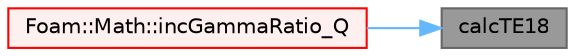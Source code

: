 digraph "calcTE18"
{
 // LATEX_PDF_SIZE
  bgcolor="transparent";
  edge [fontname=Helvetica,fontsize=10,labelfontname=Helvetica,labelfontsize=10];
  node [fontname=Helvetica,fontsize=10,shape=box,height=0.2,width=0.4];
  rankdir="RL";
  Node1 [id="Node000001",label="calcTE18",height=0.2,width=0.4,color="gray40", fillcolor="grey60", style="filled", fontcolor="black",tooltip=" "];
  Node1 -> Node2 [id="edge1_Node000001_Node000002",dir="back",color="steelblue1",style="solid",tooltip=" "];
  Node2 [id="Node000002",label="Foam::Math::incGammaRatio_Q",height=0.2,width=0.4,color="red", fillcolor="#FFF0F0", style="filled",URL="$namespaceFoam_1_1Math.html#af0d38a9a18c655ff27722ee4f0060fdf",tooltip=" "];
}
